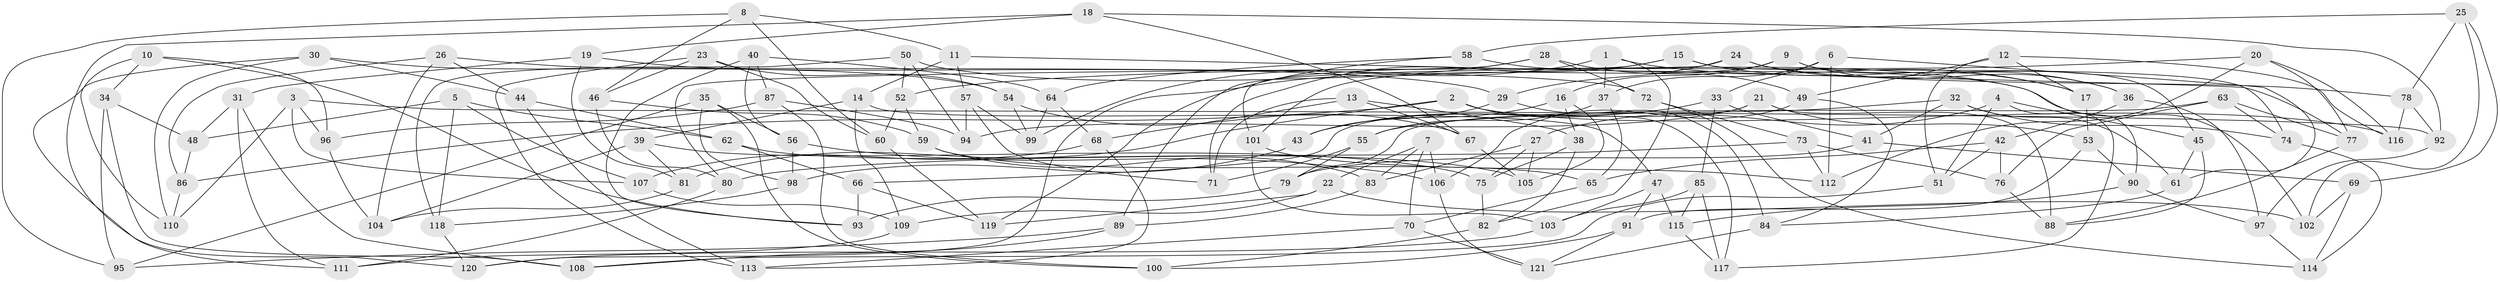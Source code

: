 // Generated by graph-tools (version 1.1) at 2025/37/03/09/25 02:37:55]
// undirected, 121 vertices, 242 edges
graph export_dot {
graph [start="1"]
  node [color=gray90,style=filled];
  1;
  2;
  3;
  4;
  5;
  6;
  7;
  8;
  9;
  10;
  11;
  12;
  13;
  14;
  15;
  16;
  17;
  18;
  19;
  20;
  21;
  22;
  23;
  24;
  25;
  26;
  27;
  28;
  29;
  30;
  31;
  32;
  33;
  34;
  35;
  36;
  37;
  38;
  39;
  40;
  41;
  42;
  43;
  44;
  45;
  46;
  47;
  48;
  49;
  50;
  51;
  52;
  53;
  54;
  55;
  56;
  57;
  58;
  59;
  60;
  61;
  62;
  63;
  64;
  65;
  66;
  67;
  68;
  69;
  70;
  71;
  72;
  73;
  74;
  75;
  76;
  77;
  78;
  79;
  80;
  81;
  82;
  83;
  84;
  85;
  86;
  87;
  88;
  89;
  90;
  91;
  92;
  93;
  94;
  95;
  96;
  97;
  98;
  99;
  100;
  101;
  102;
  103;
  104;
  105;
  106;
  107;
  108;
  109;
  110;
  111;
  112;
  113;
  114;
  115;
  116;
  117;
  118;
  119;
  120;
  121;
  1 -- 37;
  1 -- 99;
  1 -- 17;
  1 -- 82;
  2 -- 81;
  2 -- 117;
  2 -- 116;
  2 -- 86;
  3 -- 110;
  3 -- 96;
  3 -- 92;
  3 -- 107;
  4 -- 45;
  4 -- 117;
  4 -- 27;
  4 -- 51;
  5 -- 118;
  5 -- 62;
  5 -- 48;
  5 -- 107;
  6 -- 112;
  6 -- 61;
  6 -- 33;
  6 -- 37;
  7 -- 22;
  7 -- 83;
  7 -- 106;
  7 -- 70;
  8 -- 95;
  8 -- 60;
  8 -- 11;
  8 -- 46;
  9 -- 101;
  9 -- 16;
  9 -- 45;
  9 -- 36;
  10 -- 110;
  10 -- 96;
  10 -- 93;
  10 -- 34;
  11 -- 77;
  11 -- 14;
  11 -- 57;
  12 -- 17;
  12 -- 116;
  12 -- 51;
  12 -- 49;
  13 -- 38;
  13 -- 67;
  13 -- 71;
  13 -- 68;
  14 -- 39;
  14 -- 109;
  14 -- 47;
  15 -- 89;
  15 -- 17;
  15 -- 71;
  15 -- 74;
  16 -- 38;
  16 -- 43;
  16 -- 105;
  17 -- 53;
  18 -- 92;
  18 -- 67;
  18 -- 19;
  18 -- 120;
  19 -- 81;
  19 -- 31;
  19 -- 29;
  20 -- 52;
  20 -- 116;
  20 -- 77;
  20 -- 112;
  21 -- 88;
  21 -- 94;
  21 -- 53;
  21 -- 66;
  22 -- 119;
  22 -- 109;
  22 -- 102;
  23 -- 113;
  23 -- 54;
  23 -- 60;
  23 -- 46;
  24 -- 78;
  24 -- 36;
  24 -- 29;
  24 -- 80;
  25 -- 102;
  25 -- 78;
  25 -- 58;
  25 -- 69;
  26 -- 86;
  26 -- 104;
  26 -- 72;
  26 -- 44;
  27 -- 105;
  27 -- 83;
  27 -- 75;
  28 -- 101;
  28 -- 120;
  28 -- 72;
  28 -- 49;
  29 -- 84;
  29 -- 43;
  30 -- 44;
  30 -- 111;
  30 -- 110;
  30 -- 54;
  31 -- 111;
  31 -- 48;
  31 -- 108;
  32 -- 74;
  32 -- 41;
  32 -- 61;
  32 -- 55;
  33 -- 85;
  33 -- 43;
  33 -- 41;
  34 -- 95;
  34 -- 108;
  34 -- 48;
  35 -- 98;
  35 -- 100;
  35 -- 95;
  35 -- 56;
  36 -- 97;
  36 -- 42;
  37 -- 65;
  37 -- 55;
  38 -- 75;
  38 -- 82;
  39 -- 104;
  39 -- 81;
  39 -- 75;
  40 -- 56;
  40 -- 93;
  40 -- 87;
  40 -- 64;
  41 -- 69;
  41 -- 79;
  42 -- 51;
  42 -- 76;
  42 -- 65;
  43 -- 98;
  44 -- 62;
  44 -- 113;
  45 -- 61;
  45 -- 88;
  46 -- 59;
  46 -- 80;
  47 -- 103;
  47 -- 115;
  47 -- 91;
  48 -- 86;
  49 -- 84;
  49 -- 106;
  50 -- 118;
  50 -- 52;
  50 -- 102;
  50 -- 94;
  51 -- 108;
  52 -- 59;
  52 -- 60;
  53 -- 90;
  53 -- 91;
  54 -- 99;
  54 -- 67;
  55 -- 79;
  55 -- 71;
  56 -- 98;
  56 -- 106;
  57 -- 99;
  57 -- 71;
  57 -- 94;
  58 -- 90;
  58 -- 119;
  58 -- 64;
  59 -- 65;
  59 -- 83;
  60 -- 119;
  61 -- 84;
  62 -- 66;
  62 -- 105;
  63 -- 77;
  63 -- 79;
  63 -- 76;
  63 -- 74;
  64 -- 99;
  64 -- 68;
  65 -- 70;
  66 -- 93;
  66 -- 119;
  67 -- 105;
  68 -- 107;
  68 -- 113;
  69 -- 114;
  69 -- 102;
  70 -- 113;
  70 -- 121;
  72 -- 114;
  72 -- 73;
  73 -- 112;
  73 -- 80;
  73 -- 76;
  74 -- 114;
  75 -- 82;
  76 -- 88;
  77 -- 88;
  78 -- 116;
  78 -- 92;
  79 -- 93;
  80 -- 111;
  81 -- 104;
  82 -- 100;
  83 -- 89;
  84 -- 121;
  85 -- 117;
  85 -- 103;
  85 -- 115;
  86 -- 110;
  87 -- 94;
  87 -- 100;
  87 -- 96;
  89 -- 108;
  89 -- 95;
  90 -- 97;
  90 -- 115;
  91 -- 121;
  91 -- 100;
  92 -- 97;
  96 -- 104;
  97 -- 114;
  98 -- 118;
  101 -- 103;
  101 -- 112;
  103 -- 120;
  106 -- 121;
  107 -- 109;
  109 -- 111;
  115 -- 117;
  118 -- 120;
}
